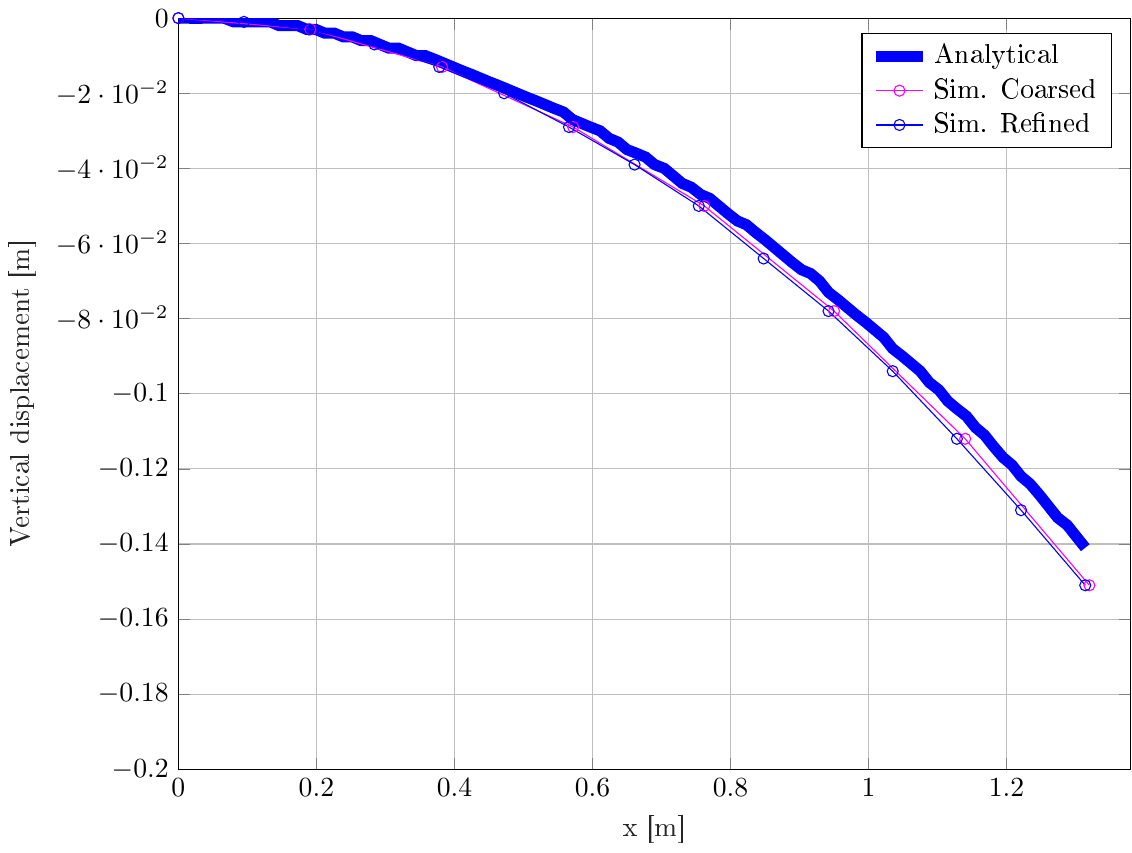 % This file was created by matlab2tikz.
%
%The latest updates can be retrieved from
%  http://www.mathworks.com/matlabcentral/fileexchange/22022-matlab2tikz-matlab2tikz
%where you can also make suggestions and rate matlab2tikz.
%
\documentclass[tikz]{standalone}
\usepackage[T1]{fontenc}
\usepackage[utf8]{inputenc}
\usepackage{pgfplots}
\usepackage{grffile}
\pgfplotsset{compat=newest}
\usetikzlibrary{plotmarks}
\usetikzlibrary{arrows.meta}
\usepgfplotslibrary{patchplots}
\usepackage{amsmath}

\begin{document}
\definecolor{mycolor1}{rgb}{1.0,0.0,1.0}%
%
\begin{tikzpicture}

\begin{axis}[%
width=4.762in,
height=3.756in,
at={(0.799in,0.507in)},
scale only axis,
xmin=0,
xmax=1.38,
xlabel style={font=\color{white!15!black}},
xlabel={x [m]},
ymin=-0.2,
ymax=-0,
ylabel style={font=\color{white!15!black}},
ylabel={Vertical displacement [m]},
axis background/.style={fill=white},
xmajorgrids,
ymajorgrids,
legend style={legend cell align=left, align=left, legend plot pos=left, draw=black}
]
\addplot [color=blue, line width=4.0pt]
  table[row sep=crcr]{%
0	-0\\
0.013	-1.439e-05\\
0.027	-5.755e-05\\
0.04	-0.0\\
0.053	-0.0\\
0.066	-0.0\\
0.08	-0.001\\
0.093	-0.001\\
0.106	-0.001\\
0.119	-0.001\\
0.133	-0.001\\
0.146	-0.002\\
0.159	-0.002\\
0.173	-0.002\\
0.186	-0.003\\
0.199	-0.003\\
0.212	-0.004\\
0.226	-0.004\\
0.239	-0.005\\
0.252	-0.005\\
0.265	-0.006\\
0.279	-0.006\\
0.292	-0.007\\
0.305	-0.008\\
0.319	-0.008\\
0.332	-0.009\\
0.345	-0.01\\
0.358	-0.01\\
0.372	-0.011\\
0.385	-0.012\\
0.398	-0.013\\
0.411	-0.014\\
0.425	-0.015\\
0.438	-0.016\\
0.451	-0.017\\
0.465	-0.018\\
0.478	-0.019\\
0.491	-0.02\\
0.504	-0.021\\
0.518	-0.022\\
0.531	-0.023\\
0.544	-0.024\\
0.558	-0.025\\
0.571	-0.027\\
0.584	-0.028\\
0.597	-0.029\\
0.611	-0.03\\
0.624	-0.032\\
0.637	-0.033\\
0.65	-0.035\\
0.664	-0.036\\
0.677	-0.037\\
0.69	-0.039\\
0.704	-0.04\\
0.717	-0.042\\
0.73	-0.044\\
0.743	-0.045\\
0.757	-0.047\\
0.77	-0.048\\
0.783	-0.05\\
0.796	-0.052\\
0.81	-0.054\\
0.823	-0.055\\
0.836	-0.057\\
0.85	-0.059\\
0.863	-0.061\\
0.876	-0.063\\
0.889	-0.065\\
0.903	-0.067\\
0.916	-0.068\\
0.929	-0.07\\
0.942	-0.073\\
0.956	-0.075\\
0.969	-0.077\\
0.982	-0.079\\
0.996	-0.081\\
1.009	-0.083\\
1.022	-0.085\\
1.035	-0.088\\
1.049	-0.09\\
1.062	-0.092\\
1.075	-0.094\\
1.088	-0.097\\
1.102	-0.099\\
1.115	-0.102\\
1.128	-0.104\\
1.142	-0.106\\
1.155	-0.109\\
1.168	-0.111\\
1.181	-0.114\\
1.195	-0.117\\
1.208	-0.119\\
1.221	-0.122\\
1.234	-0.124\\
1.248	-0.127\\
1.261	-0.13\\
1.274	-0.133\\
1.288	-0.135\\
1.301	-0.138\\
1.314	-0.141\\
};
\addlegendentry{Analytical}

\addplot [color=mycolor1, mark=o, mark options={solid, mycolor1}]
  table[row sep=crcr]{%
0	-1.895e-16\\
0.191	-0.003\\
0.382	-0.013\\
0.572	-0.029\\
0.762	-0.05\\
0.95	-0.078\\
1.14	-0.112\\
1.32	-0.151\\
};
\addlegendentry{Sim. Coarsed}

\addplot [color=blue, mark=o, mark options={solid, blue}]
  table[row sep=crcr]{%
0	-2.68e-16\\
0.095	-0.001\\
0.189	-0.003\\
0.284	-0.007\\
0.378	-0.013\\
0.472	-0.02\\
0.566	-0.029\\
0.661	-0.039\\
0.754	-0.05\\
0.848	-0.064\\
0.942	-0.078\\
1.035	-0.094\\
1.128	-0.112\\
1.221	-0.131\\
1.314	-0.151\\
};
\addlegendentry{Sim. Refined}

\end{axis}
\end{tikzpicture}%
\end{document}